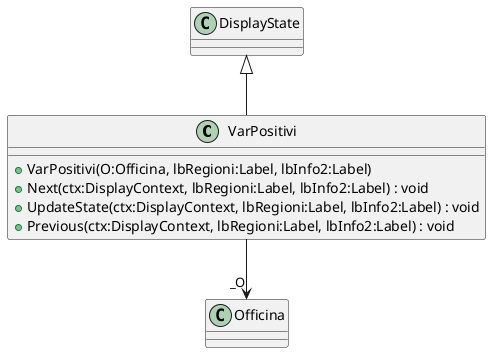 @startuml
class VarPositivi {
    + VarPositivi(O:Officina, lbRegioni:Label, lbInfo2:Label)
    + Next(ctx:DisplayContext, lbRegioni:Label, lbInfo2:Label) : void
    + UpdateState(ctx:DisplayContext, lbRegioni:Label, lbInfo2:Label) : void
    + Previous(ctx:DisplayContext, lbRegioni:Label, lbInfo2:Label) : void
}
DisplayState <|-- VarPositivi
VarPositivi --> "_O" Officina
@enduml
